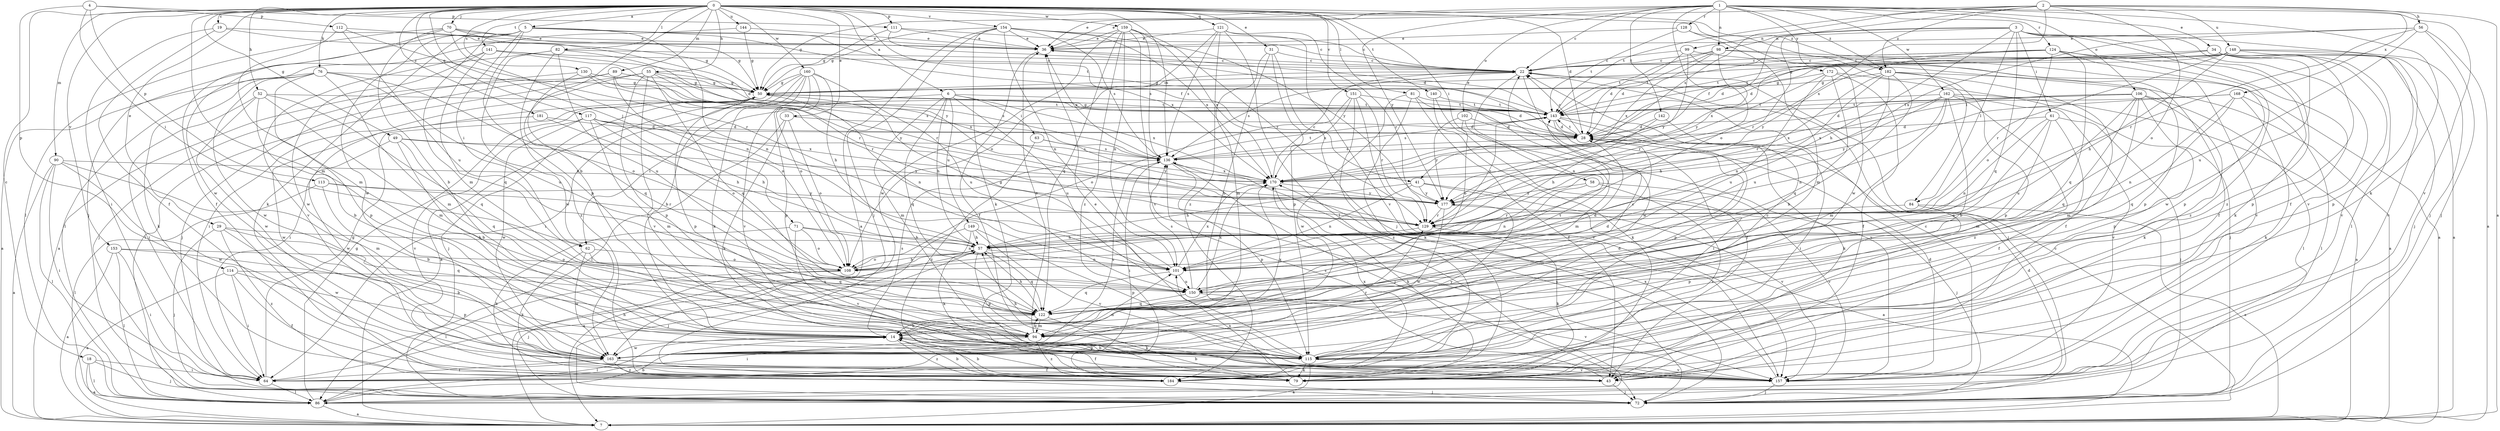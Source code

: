 strict digraph  {
0;
1;
2;
3;
4;
5;
6;
7;
14;
18;
19;
22;
28;
29;
31;
33;
34;
36;
41;
43;
49;
50;
52;
55;
56;
57;
58;
61;
62;
63;
64;
70;
71;
72;
76;
79;
81;
82;
84;
86;
89;
90;
94;
98;
99;
101;
102;
106;
108;
111;
112;
113;
114;
115;
117;
121;
122;
124;
128;
129;
130;
136;
140;
141;
142;
143;
144;
148;
149;
150;
151;
153;
154;
157;
159;
160;
162;
163;
168;
170;
172;
177;
181;
182;
184;
0 -> 5  [label=a];
0 -> 6  [label=a];
0 -> 14  [label=b];
0 -> 18  [label=c];
0 -> 19  [label=c];
0 -> 28  [label=d];
0 -> 29  [label=e];
0 -> 31  [label=e];
0 -> 33  [label=e];
0 -> 41  [label=f];
0 -> 49  [label=g];
0 -> 52  [label=h];
0 -> 55  [label=h];
0 -> 58  [label=i];
0 -> 70  [label=j];
0 -> 71  [label=j];
0 -> 76  [label=k];
0 -> 81  [label=l];
0 -> 82  [label=l];
0 -> 84  [label=l];
0 -> 89  [label=m];
0 -> 90  [label=m];
0 -> 94  [label=m];
0 -> 111  [label=p];
0 -> 117  [label=q];
0 -> 121  [label=q];
0 -> 130  [label=s];
0 -> 136  [label=s];
0 -> 140  [label=t];
0 -> 141  [label=t];
0 -> 144  [label=u];
0 -> 151  [label=v];
0 -> 153  [label=v];
0 -> 154  [label=v];
0 -> 159  [label=w];
0 -> 160  [label=w];
0 -> 181  [label=z];
0 -> 182  [label=z];
1 -> 22  [label=c];
1 -> 34  [label=e];
1 -> 36  [label=e];
1 -> 50  [label=g];
1 -> 79  [label=k];
1 -> 98  [label=n];
1 -> 102  [label=o];
1 -> 106  [label=o];
1 -> 108  [label=o];
1 -> 124  [label=r];
1 -> 128  [label=r];
1 -> 142  [label=t];
1 -> 157  [label=v];
1 -> 162  [label=w];
1 -> 172  [label=y];
1 -> 177  [label=y];
1 -> 182  [label=z];
2 -> 7  [label=a];
2 -> 36  [label=e];
2 -> 41  [label=f];
2 -> 56  [label=h];
2 -> 108  [label=o];
2 -> 136  [label=s];
2 -> 143  [label=t];
2 -> 148  [label=u];
2 -> 168  [label=x];
2 -> 170  [label=x];
2 -> 182  [label=z];
3 -> 43  [label=f];
3 -> 57  [label=h];
3 -> 61  [label=i];
3 -> 72  [label=j];
3 -> 84  [label=l];
3 -> 98  [label=n];
3 -> 99  [label=n];
3 -> 122  [label=q];
3 -> 129  [label=r];
3 -> 157  [label=v];
3 -> 184  [label=z];
4 -> 62  [label=i];
4 -> 111  [label=p];
4 -> 112  [label=p];
4 -> 113  [label=p];
4 -> 114  [label=p];
5 -> 36  [label=e];
5 -> 43  [label=f];
5 -> 62  [label=i];
5 -> 79  [label=k];
5 -> 94  [label=m];
5 -> 101  [label=n];
5 -> 115  [label=p];
5 -> 143  [label=t];
5 -> 163  [label=w];
5 -> 170  [label=x];
6 -> 57  [label=h];
6 -> 62  [label=i];
6 -> 63  [label=i];
6 -> 94  [label=m];
6 -> 122  [label=q];
6 -> 143  [label=t];
6 -> 149  [label=u];
6 -> 150  [label=u];
6 -> 170  [label=x];
7 -> 22  [label=c];
14 -> 43  [label=f];
14 -> 86  [label=l];
14 -> 115  [label=p];
14 -> 136  [label=s];
14 -> 163  [label=w];
14 -> 170  [label=x];
14 -> 184  [label=z];
18 -> 7  [label=a];
18 -> 64  [label=i];
18 -> 72  [label=j];
18 -> 86  [label=l];
19 -> 36  [label=e];
19 -> 43  [label=f];
19 -> 50  [label=g];
19 -> 64  [label=i];
22 -> 50  [label=g];
22 -> 72  [label=j];
22 -> 101  [label=n];
22 -> 136  [label=s];
22 -> 163  [label=w];
28 -> 22  [label=c];
28 -> 136  [label=s];
28 -> 143  [label=t];
29 -> 57  [label=h];
29 -> 72  [label=j];
29 -> 122  [label=q];
29 -> 163  [label=w];
29 -> 184  [label=z];
31 -> 14  [label=b];
31 -> 22  [label=c];
31 -> 72  [label=j];
31 -> 94  [label=m];
31 -> 115  [label=p];
33 -> 28  [label=d];
33 -> 79  [label=k];
33 -> 86  [label=l];
33 -> 108  [label=o];
34 -> 22  [label=c];
34 -> 28  [label=d];
34 -> 72  [label=j];
34 -> 86  [label=l];
34 -> 115  [label=p];
34 -> 143  [label=t];
34 -> 157  [label=v];
34 -> 163  [label=w];
36 -> 22  [label=c];
36 -> 43  [label=f];
41 -> 57  [label=h];
41 -> 72  [label=j];
41 -> 101  [label=n];
41 -> 157  [label=v];
41 -> 177  [label=y];
43 -> 14  [label=b];
43 -> 72  [label=j];
43 -> 136  [label=s];
49 -> 14  [label=b];
49 -> 122  [label=q];
49 -> 136  [label=s];
49 -> 163  [label=w];
49 -> 177  [label=y];
50 -> 7  [label=a];
50 -> 22  [label=c];
50 -> 28  [label=d];
50 -> 64  [label=i];
50 -> 72  [label=j];
50 -> 101  [label=n];
50 -> 115  [label=p];
50 -> 143  [label=t];
52 -> 14  [label=b];
52 -> 64  [label=i];
52 -> 94  [label=m];
52 -> 122  [label=q];
52 -> 143  [label=t];
52 -> 163  [label=w];
55 -> 50  [label=g];
55 -> 64  [label=i];
55 -> 86  [label=l];
55 -> 115  [label=p];
55 -> 122  [label=q];
55 -> 136  [label=s];
55 -> 157  [label=v];
55 -> 170  [label=x];
56 -> 7  [label=a];
56 -> 36  [label=e];
56 -> 72  [label=j];
56 -> 129  [label=r];
56 -> 150  [label=u];
56 -> 170  [label=x];
57 -> 72  [label=j];
57 -> 101  [label=n];
57 -> 108  [label=o];
57 -> 115  [label=p];
57 -> 122  [label=q];
58 -> 101  [label=n];
58 -> 157  [label=v];
58 -> 177  [label=y];
58 -> 184  [label=z];
61 -> 28  [label=d];
61 -> 43  [label=f];
61 -> 72  [label=j];
61 -> 94  [label=m];
61 -> 101  [label=n];
61 -> 122  [label=q];
62 -> 79  [label=k];
62 -> 108  [label=o];
62 -> 122  [label=q];
62 -> 163  [label=w];
63 -> 136  [label=s];
63 -> 177  [label=y];
63 -> 184  [label=z];
64 -> 50  [label=g];
64 -> 57  [label=h];
64 -> 86  [label=l];
70 -> 14  [label=b];
70 -> 36  [label=e];
70 -> 50  [label=g];
70 -> 86  [label=l];
70 -> 101  [label=n];
70 -> 163  [label=w];
70 -> 177  [label=y];
71 -> 57  [label=h];
71 -> 79  [label=k];
71 -> 101  [label=n];
71 -> 108  [label=o];
71 -> 157  [label=v];
72 -> 28  [label=d];
72 -> 136  [label=s];
76 -> 7  [label=a];
76 -> 50  [label=g];
76 -> 79  [label=k];
76 -> 94  [label=m];
76 -> 108  [label=o];
76 -> 115  [label=p];
76 -> 150  [label=u];
76 -> 163  [label=w];
79 -> 14  [label=b];
79 -> 101  [label=n];
81 -> 43  [label=f];
81 -> 79  [label=k];
81 -> 143  [label=t];
81 -> 157  [label=v];
81 -> 163  [label=w];
82 -> 22  [label=c];
82 -> 86  [label=l];
82 -> 129  [label=r];
82 -> 150  [label=u];
82 -> 163  [label=w];
82 -> 184  [label=z];
84 -> 7  [label=a];
84 -> 115  [label=p];
84 -> 129  [label=r];
86 -> 7  [label=a];
86 -> 14  [label=b];
86 -> 50  [label=g];
89 -> 7  [label=a];
89 -> 50  [label=g];
89 -> 72  [label=j];
89 -> 108  [label=o];
89 -> 136  [label=s];
90 -> 7  [label=a];
90 -> 64  [label=i];
90 -> 86  [label=l];
90 -> 94  [label=m];
90 -> 163  [label=w];
90 -> 170  [label=x];
94 -> 22  [label=c];
94 -> 36  [label=e];
94 -> 64  [label=i];
94 -> 122  [label=q];
94 -> 184  [label=z];
98 -> 22  [label=c];
98 -> 28  [label=d];
98 -> 43  [label=f];
98 -> 143  [label=t];
98 -> 157  [label=v];
98 -> 170  [label=x];
98 -> 177  [label=y];
99 -> 7  [label=a];
99 -> 22  [label=c];
99 -> 28  [label=d];
99 -> 115  [label=p];
99 -> 177  [label=y];
101 -> 50  [label=g];
101 -> 122  [label=q];
101 -> 150  [label=u];
101 -> 170  [label=x];
102 -> 28  [label=d];
102 -> 94  [label=m];
102 -> 108  [label=o];
102 -> 177  [label=y];
106 -> 28  [label=d];
106 -> 79  [label=k];
106 -> 86  [label=l];
106 -> 94  [label=m];
106 -> 115  [label=p];
106 -> 122  [label=q];
106 -> 143  [label=t];
106 -> 150  [label=u];
106 -> 170  [label=x];
108 -> 57  [label=h];
108 -> 72  [label=j];
108 -> 86  [label=l];
111 -> 22  [label=c];
111 -> 28  [label=d];
111 -> 36  [label=e];
111 -> 50  [label=g];
112 -> 36  [label=e];
112 -> 94  [label=m];
112 -> 129  [label=r];
112 -> 150  [label=u];
113 -> 14  [label=b];
113 -> 86  [label=l];
113 -> 129  [label=r];
113 -> 177  [label=y];
114 -> 7  [label=a];
114 -> 43  [label=f];
114 -> 64  [label=i];
114 -> 115  [label=p];
114 -> 150  [label=u];
115 -> 7  [label=a];
115 -> 14  [label=b];
115 -> 22  [label=c];
115 -> 28  [label=d];
115 -> 36  [label=e];
115 -> 57  [label=h];
115 -> 79  [label=k];
115 -> 157  [label=v];
117 -> 28  [label=d];
117 -> 57  [label=h];
117 -> 94  [label=m];
117 -> 108  [label=o];
117 -> 157  [label=v];
117 -> 163  [label=w];
117 -> 170  [label=x];
121 -> 36  [label=e];
121 -> 86  [label=l];
121 -> 108  [label=o];
121 -> 129  [label=r];
121 -> 136  [label=s];
121 -> 157  [label=v];
121 -> 184  [label=z];
122 -> 14  [label=b];
122 -> 28  [label=d];
122 -> 57  [label=h];
122 -> 79  [label=k];
122 -> 94  [label=m];
122 -> 143  [label=t];
124 -> 22  [label=c];
124 -> 79  [label=k];
124 -> 108  [label=o];
124 -> 115  [label=p];
124 -> 122  [label=q];
124 -> 143  [label=t];
124 -> 170  [label=x];
124 -> 177  [label=y];
124 -> 184  [label=z];
128 -> 36  [label=e];
128 -> 94  [label=m];
128 -> 143  [label=t];
128 -> 163  [label=w];
129 -> 57  [label=h];
129 -> 79  [label=k];
130 -> 50  [label=g];
130 -> 72  [label=j];
130 -> 122  [label=q];
130 -> 129  [label=r];
130 -> 177  [label=y];
136 -> 36  [label=e];
136 -> 64  [label=i];
136 -> 72  [label=j];
136 -> 115  [label=p];
136 -> 143  [label=t];
136 -> 170  [label=x];
140 -> 43  [label=f];
140 -> 79  [label=k];
140 -> 143  [label=t];
141 -> 22  [label=c];
141 -> 28  [label=d];
141 -> 122  [label=q];
141 -> 129  [label=r];
141 -> 157  [label=v];
141 -> 163  [label=w];
142 -> 28  [label=d];
142 -> 57  [label=h];
142 -> 64  [label=i];
143 -> 28  [label=d];
143 -> 36  [label=e];
143 -> 50  [label=g];
143 -> 64  [label=i];
143 -> 79  [label=k];
143 -> 115  [label=p];
143 -> 129  [label=r];
143 -> 136  [label=s];
144 -> 36  [label=e];
144 -> 50  [label=g];
144 -> 72  [label=j];
148 -> 7  [label=a];
148 -> 22  [label=c];
148 -> 28  [label=d];
148 -> 50  [label=g];
148 -> 57  [label=h];
148 -> 115  [label=p];
148 -> 129  [label=r];
148 -> 143  [label=t];
148 -> 157  [label=v];
149 -> 7  [label=a];
149 -> 57  [label=h];
149 -> 79  [label=k];
149 -> 115  [label=p];
149 -> 157  [label=v];
150 -> 28  [label=d];
150 -> 122  [label=q];
150 -> 136  [label=s];
150 -> 157  [label=v];
150 -> 170  [label=x];
151 -> 108  [label=o];
151 -> 129  [label=r];
151 -> 143  [label=t];
151 -> 157  [label=v];
151 -> 170  [label=x];
151 -> 184  [label=z];
153 -> 7  [label=a];
153 -> 14  [label=b];
153 -> 64  [label=i];
153 -> 86  [label=l];
153 -> 108  [label=o];
154 -> 7  [label=a];
154 -> 22  [label=c];
154 -> 36  [label=e];
154 -> 50  [label=g];
154 -> 72  [label=j];
154 -> 79  [label=k];
154 -> 101  [label=n];
154 -> 136  [label=s];
154 -> 170  [label=x];
154 -> 177  [label=y];
157 -> 22  [label=c];
157 -> 28  [label=d];
157 -> 72  [label=j];
157 -> 170  [label=x];
159 -> 36  [label=e];
159 -> 101  [label=n];
159 -> 122  [label=q];
159 -> 129  [label=r];
159 -> 136  [label=s];
159 -> 157  [label=v];
159 -> 163  [label=w];
159 -> 170  [label=x];
159 -> 184  [label=z];
160 -> 14  [label=b];
160 -> 50  [label=g];
160 -> 57  [label=h];
160 -> 64  [label=i];
160 -> 79  [label=k];
160 -> 108  [label=o];
160 -> 115  [label=p];
160 -> 150  [label=u];
160 -> 157  [label=v];
162 -> 7  [label=a];
162 -> 14  [label=b];
162 -> 57  [label=h];
162 -> 94  [label=m];
162 -> 101  [label=n];
162 -> 143  [label=t];
162 -> 157  [label=v];
162 -> 170  [label=x];
162 -> 184  [label=z];
163 -> 43  [label=f];
163 -> 64  [label=i];
163 -> 101  [label=n];
163 -> 129  [label=r];
163 -> 136  [label=s];
163 -> 157  [label=v];
163 -> 177  [label=y];
163 -> 184  [label=z];
168 -> 79  [label=k];
168 -> 86  [label=l];
168 -> 101  [label=n];
168 -> 122  [label=q];
168 -> 143  [label=t];
168 -> 177  [label=y];
170 -> 22  [label=c];
170 -> 79  [label=k];
170 -> 177  [label=y];
172 -> 43  [label=f];
172 -> 50  [label=g];
172 -> 72  [label=j];
172 -> 122  [label=q];
172 -> 129  [label=r];
172 -> 150  [label=u];
177 -> 7  [label=a];
177 -> 129  [label=r];
177 -> 163  [label=w];
181 -> 28  [label=d];
181 -> 57  [label=h];
181 -> 163  [label=w];
182 -> 7  [label=a];
182 -> 14  [label=b];
182 -> 43  [label=f];
182 -> 50  [label=g];
182 -> 101  [label=n];
182 -> 115  [label=p];
182 -> 129  [label=r];
182 -> 150  [label=u];
184 -> 14  [label=b];
184 -> 72  [label=j];
184 -> 170  [label=x];
}
